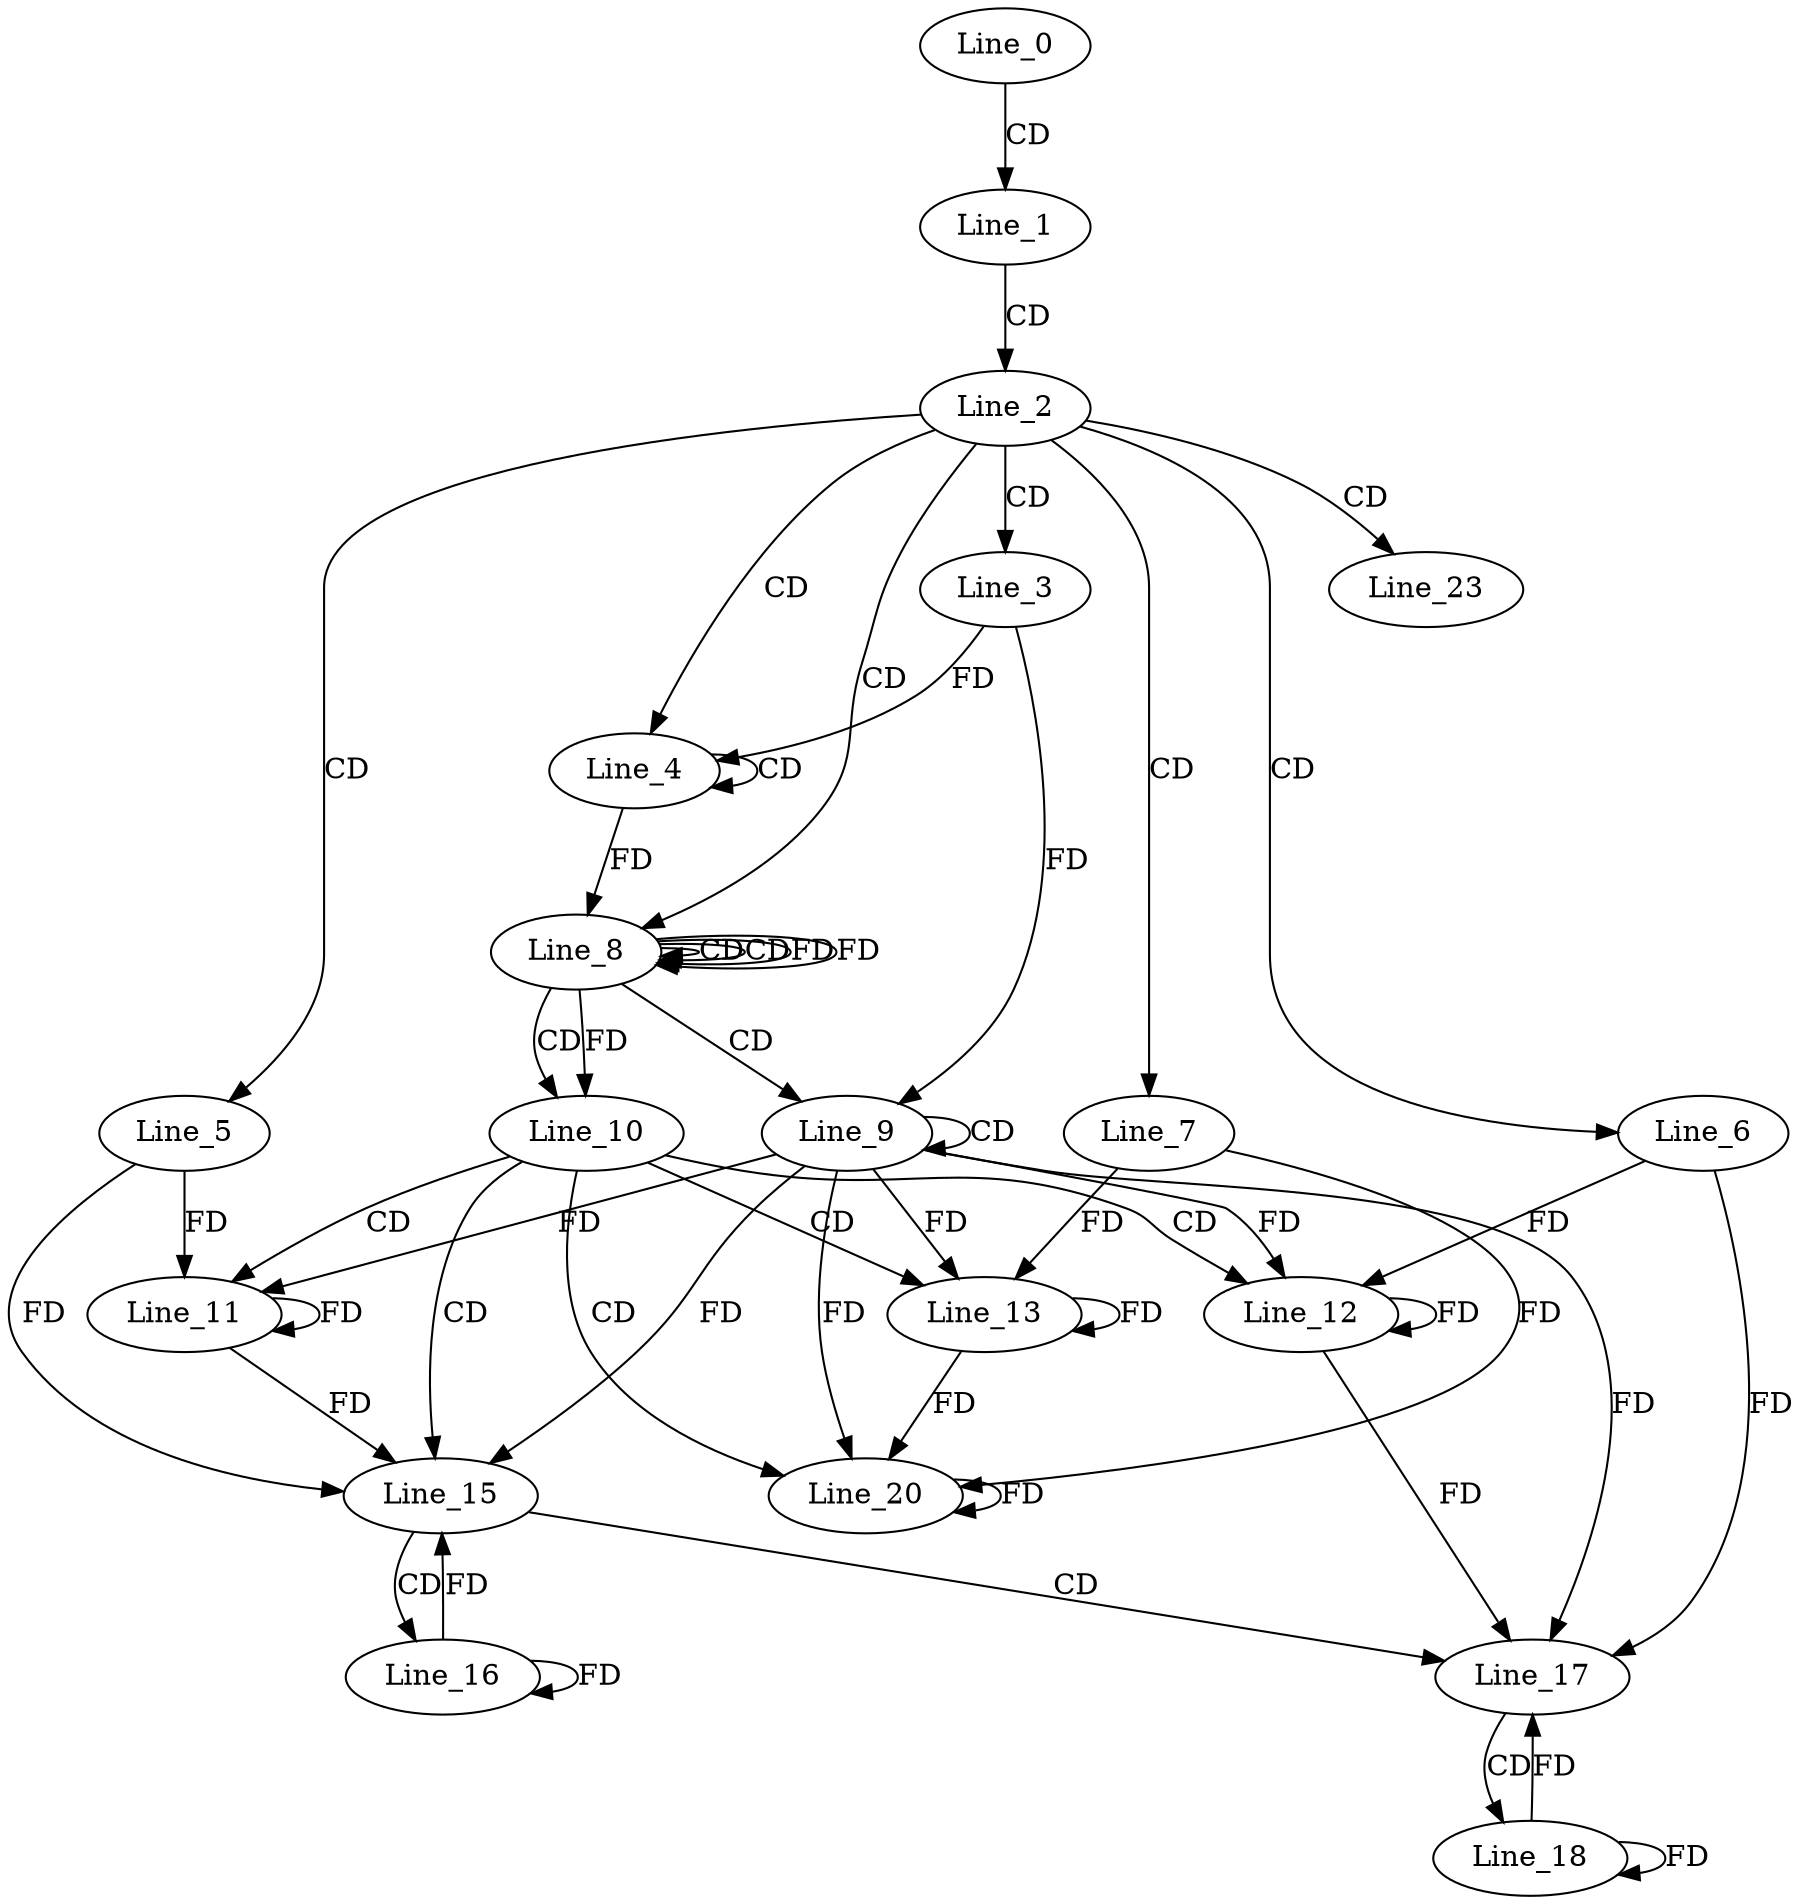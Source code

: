 digraph G {
  Line_0;
  Line_1;
  Line_2;
  Line_3;
  Line_4;
  Line_4;
  Line_5;
  Line_6;
  Line_7;
  Line_8;
  Line_8;
  Line_8;
  Line_9;
  Line_9;
  Line_10;
  Line_11;
  Line_12;
  Line_13;
  Line_15;
  Line_16;
  Line_17;
  Line_18;
  Line_20;
  Line_23;
  Line_0 -> Line_1 [ label="CD" ];
  Line_1 -> Line_2 [ label="CD" ];
  Line_2 -> Line_3 [ label="CD" ];
  Line_2 -> Line_4 [ label="CD" ];
  Line_4 -> Line_4 [ label="CD" ];
  Line_3 -> Line_4 [ label="FD" ];
  Line_2 -> Line_5 [ label="CD" ];
  Line_2 -> Line_6 [ label="CD" ];
  Line_2 -> Line_7 [ label="CD" ];
  Line_2 -> Line_8 [ label="CD" ];
  Line_8 -> Line_8 [ label="CD" ];
  Line_4 -> Line_8 [ label="FD" ];
  Line_8 -> Line_8 [ label="CD" ];
  Line_8 -> Line_8 [ label="FD" ];
  Line_8 -> Line_9 [ label="CD" ];
  Line_9 -> Line_9 [ label="CD" ];
  Line_3 -> Line_9 [ label="FD" ];
  Line_8 -> Line_10 [ label="CD" ];
  Line_8 -> Line_10 [ label="FD" ];
  Line_10 -> Line_11 [ label="CD" ];
  Line_11 -> Line_11 [ label="FD" ];
  Line_5 -> Line_11 [ label="FD" ];
  Line_9 -> Line_11 [ label="FD" ];
  Line_10 -> Line_12 [ label="CD" ];
  Line_12 -> Line_12 [ label="FD" ];
  Line_6 -> Line_12 [ label="FD" ];
  Line_9 -> Line_12 [ label="FD" ];
  Line_10 -> Line_13 [ label="CD" ];
  Line_13 -> Line_13 [ label="FD" ];
  Line_7 -> Line_13 [ label="FD" ];
  Line_9 -> Line_13 [ label="FD" ];
  Line_10 -> Line_15 [ label="CD" ];
  Line_9 -> Line_15 [ label="FD" ];
  Line_11 -> Line_15 [ label="FD" ];
  Line_5 -> Line_15 [ label="FD" ];
  Line_15 -> Line_16 [ label="CD" ];
  Line_16 -> Line_16 [ label="FD" ];
  Line_15 -> Line_17 [ label="CD" ];
  Line_9 -> Line_17 [ label="FD" ];
  Line_12 -> Line_17 [ label="FD" ];
  Line_6 -> Line_17 [ label="FD" ];
  Line_17 -> Line_18 [ label="CD" ];
  Line_18 -> Line_18 [ label="FD" ];
  Line_10 -> Line_20 [ label="CD" ];
  Line_13 -> Line_20 [ label="FD" ];
  Line_20 -> Line_20 [ label="FD" ];
  Line_7 -> Line_20 [ label="FD" ];
  Line_9 -> Line_20 [ label="FD" ];
  Line_2 -> Line_23 [ label="CD" ];
  Line_8 -> Line_8 [ label="FD" ];
  Line_16 -> Line_15 [ label="FD" ];
  Line_18 -> Line_17 [ label="FD" ];
}
